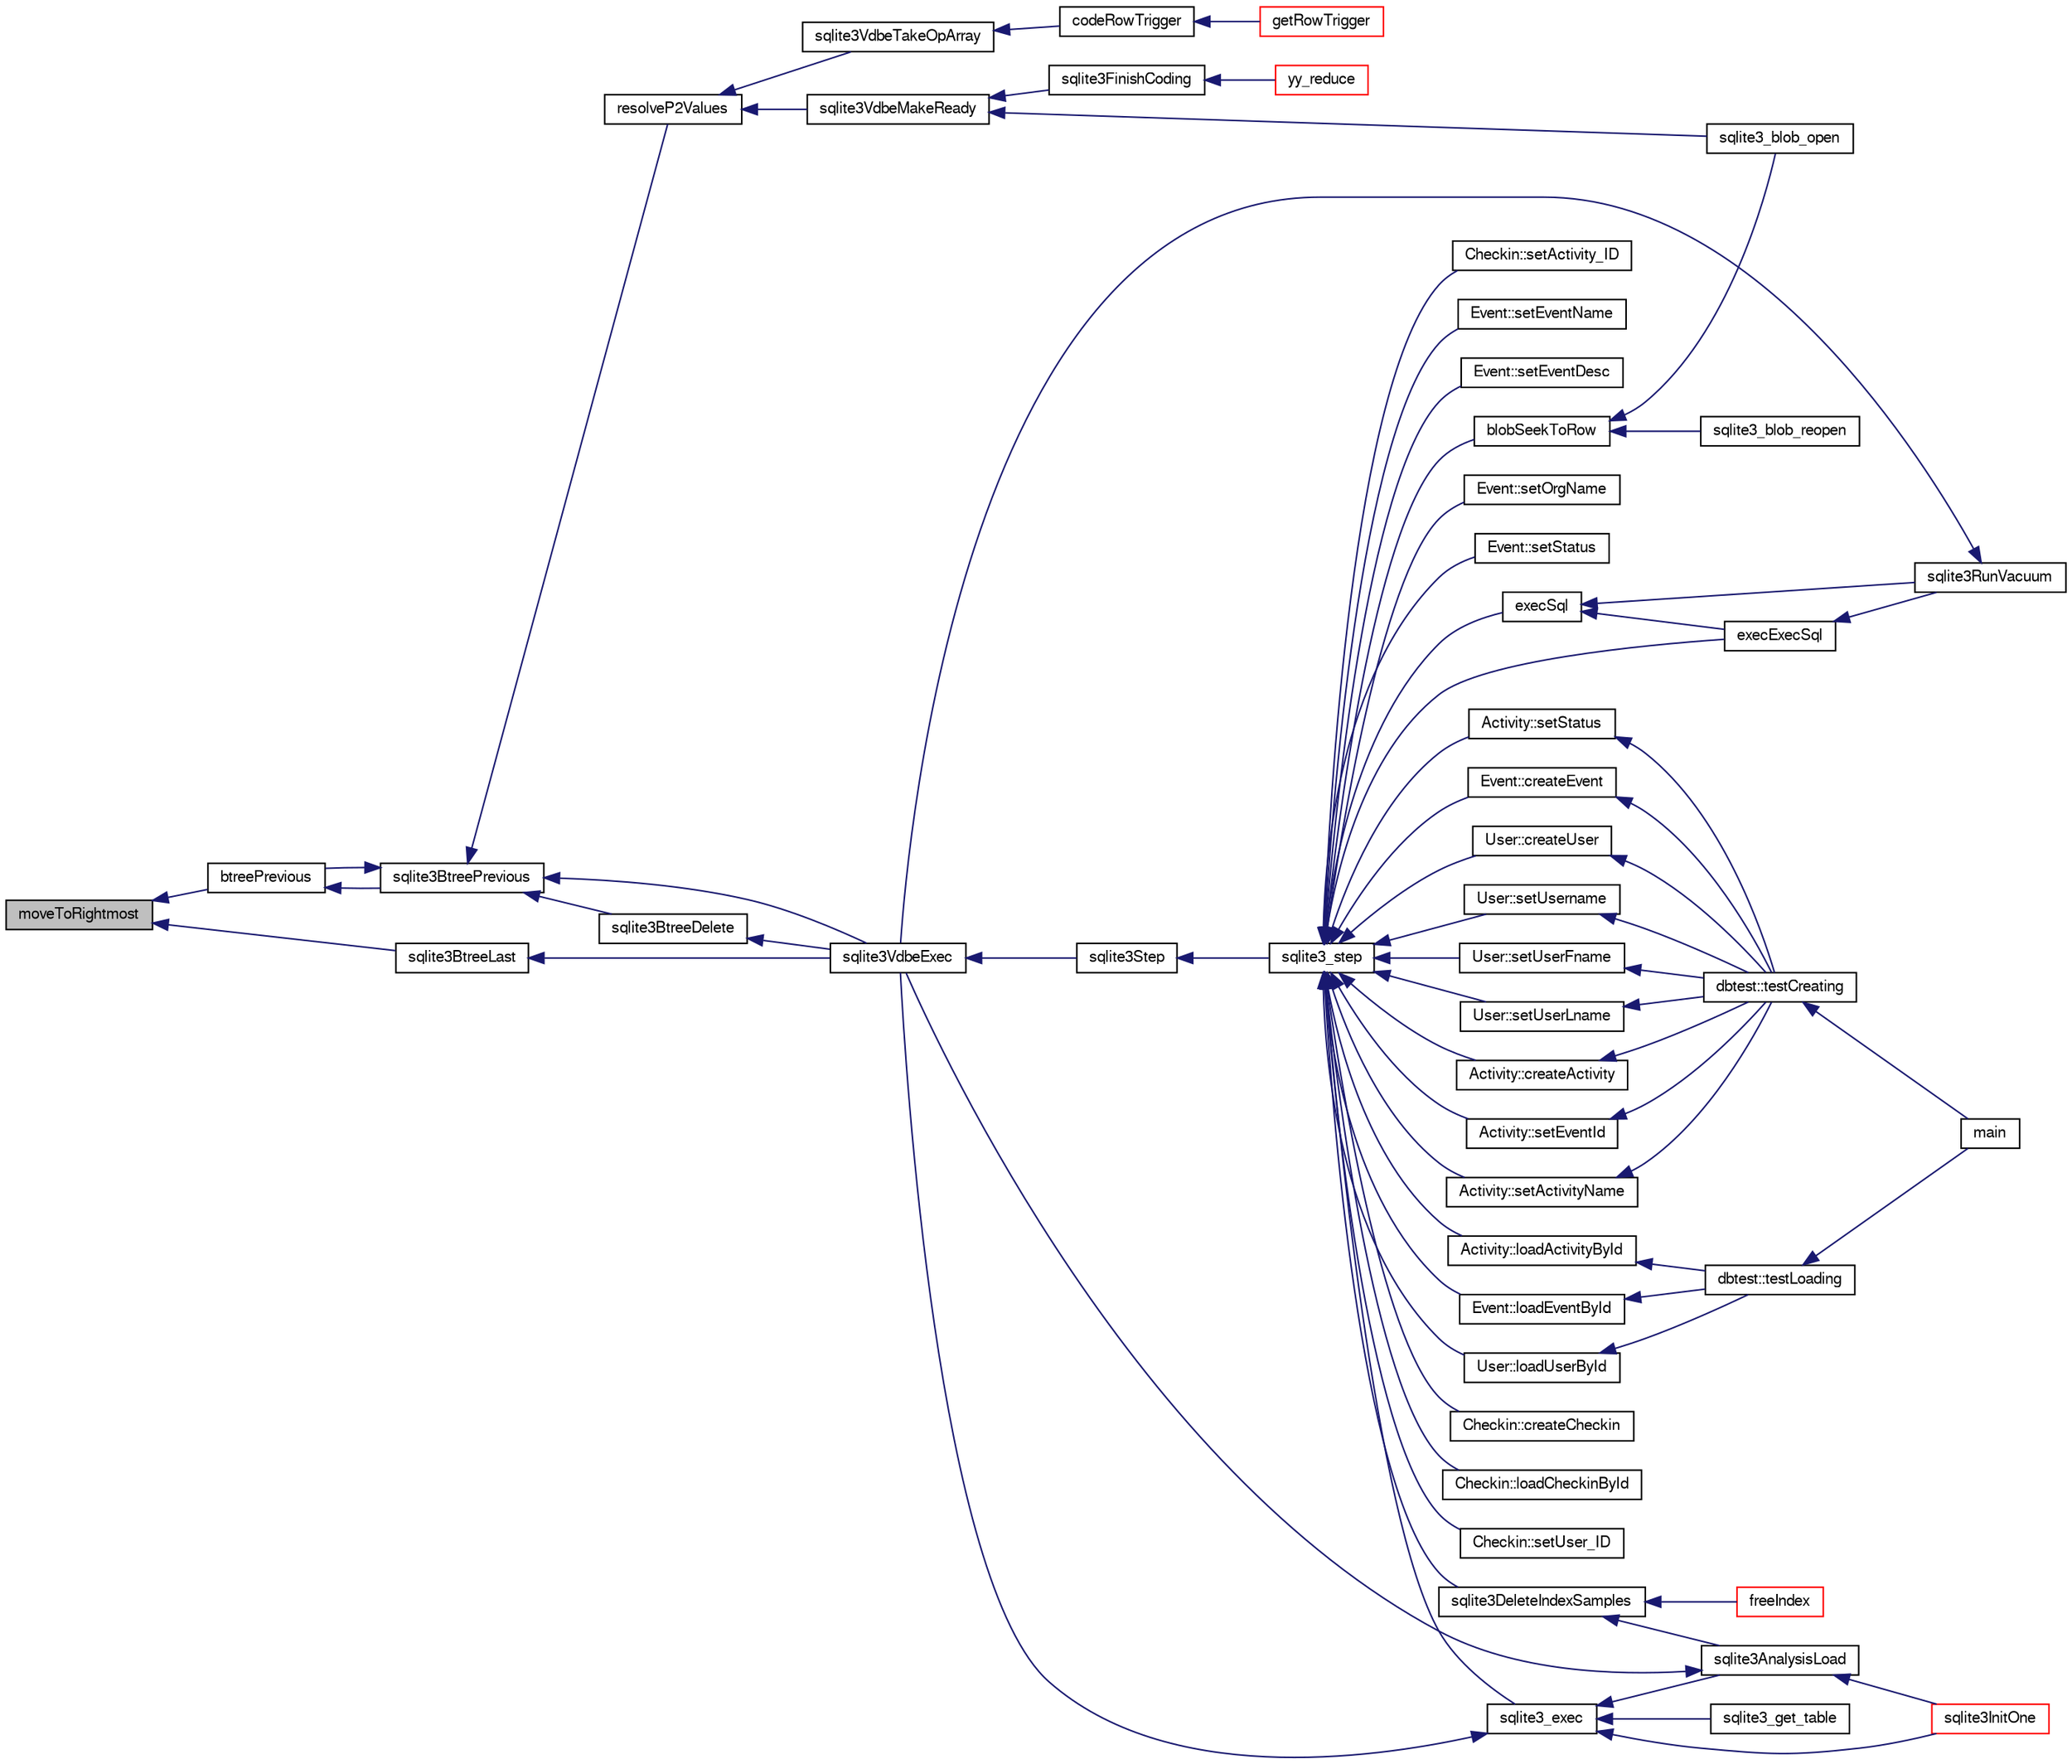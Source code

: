 digraph "moveToRightmost"
{
  edge [fontname="FreeSans",fontsize="10",labelfontname="FreeSans",labelfontsize="10"];
  node [fontname="FreeSans",fontsize="10",shape=record];
  rankdir="LR";
  Node171760 [label="moveToRightmost",height=0.2,width=0.4,color="black", fillcolor="grey75", style="filled", fontcolor="black"];
  Node171760 -> Node171761 [dir="back",color="midnightblue",fontsize="10",style="solid",fontname="FreeSans"];
  Node171761 [label="sqlite3BtreeLast",height=0.2,width=0.4,color="black", fillcolor="white", style="filled",URL="$sqlite3_8c.html#a2ce629e6262037373b2dc2e3caf474c0"];
  Node171761 -> Node171762 [dir="back",color="midnightblue",fontsize="10",style="solid",fontname="FreeSans"];
  Node171762 [label="sqlite3VdbeExec",height=0.2,width=0.4,color="black", fillcolor="white", style="filled",URL="$sqlite3_8c.html#a8ce40a614bdc56719c4d642b1e4dfb21"];
  Node171762 -> Node171763 [dir="back",color="midnightblue",fontsize="10",style="solid",fontname="FreeSans"];
  Node171763 [label="sqlite3Step",height=0.2,width=0.4,color="black", fillcolor="white", style="filled",URL="$sqlite3_8c.html#a3f2872e873e2758a4beedad1d5113554"];
  Node171763 -> Node171764 [dir="back",color="midnightblue",fontsize="10",style="solid",fontname="FreeSans"];
  Node171764 [label="sqlite3_step",height=0.2,width=0.4,color="black", fillcolor="white", style="filled",URL="$sqlite3_8h.html#ac1e491ce36b7471eb28387f7d3c74334"];
  Node171764 -> Node171765 [dir="back",color="midnightblue",fontsize="10",style="solid",fontname="FreeSans"];
  Node171765 [label="Activity::createActivity",height=0.2,width=0.4,color="black", fillcolor="white", style="filled",URL="$classActivity.html#a813cc5e52c14ab49b39014c134e3425b"];
  Node171765 -> Node171766 [dir="back",color="midnightblue",fontsize="10",style="solid",fontname="FreeSans"];
  Node171766 [label="dbtest::testCreating",height=0.2,width=0.4,color="black", fillcolor="white", style="filled",URL="$classdbtest.html#a8193e88a7df657069c8a6bd09c8243b7"];
  Node171766 -> Node171767 [dir="back",color="midnightblue",fontsize="10",style="solid",fontname="FreeSans"];
  Node171767 [label="main",height=0.2,width=0.4,color="black", fillcolor="white", style="filled",URL="$test_8cpp.html#ae66f6b31b5ad750f1fe042a706a4e3d4"];
  Node171764 -> Node171768 [dir="back",color="midnightblue",fontsize="10",style="solid",fontname="FreeSans"];
  Node171768 [label="Activity::loadActivityById",height=0.2,width=0.4,color="black", fillcolor="white", style="filled",URL="$classActivity.html#abe4ffb4f08a47212ebf9013259d9e7fd"];
  Node171768 -> Node171769 [dir="back",color="midnightblue",fontsize="10",style="solid",fontname="FreeSans"];
  Node171769 [label="dbtest::testLoading",height=0.2,width=0.4,color="black", fillcolor="white", style="filled",URL="$classdbtest.html#a6f98d82a2c8e2b9040848763504ddae1"];
  Node171769 -> Node171767 [dir="back",color="midnightblue",fontsize="10",style="solid",fontname="FreeSans"];
  Node171764 -> Node171770 [dir="back",color="midnightblue",fontsize="10",style="solid",fontname="FreeSans"];
  Node171770 [label="Activity::setEventId",height=0.2,width=0.4,color="black", fillcolor="white", style="filled",URL="$classActivity.html#adb1d0fd0d08f473e068f0a4086bfa9ca"];
  Node171770 -> Node171766 [dir="back",color="midnightblue",fontsize="10",style="solid",fontname="FreeSans"];
  Node171764 -> Node171771 [dir="back",color="midnightblue",fontsize="10",style="solid",fontname="FreeSans"];
  Node171771 [label="Activity::setActivityName",height=0.2,width=0.4,color="black", fillcolor="white", style="filled",URL="$classActivity.html#a62dc3737b33915a36086f9dd26d16a81"];
  Node171771 -> Node171766 [dir="back",color="midnightblue",fontsize="10",style="solid",fontname="FreeSans"];
  Node171764 -> Node171772 [dir="back",color="midnightblue",fontsize="10",style="solid",fontname="FreeSans"];
  Node171772 [label="Activity::setStatus",height=0.2,width=0.4,color="black", fillcolor="white", style="filled",URL="$classActivity.html#af618135a7738f4d2a7ee147a8ef912ea"];
  Node171772 -> Node171766 [dir="back",color="midnightblue",fontsize="10",style="solid",fontname="FreeSans"];
  Node171764 -> Node171773 [dir="back",color="midnightblue",fontsize="10",style="solid",fontname="FreeSans"];
  Node171773 [label="Checkin::createCheckin",height=0.2,width=0.4,color="black", fillcolor="white", style="filled",URL="$classCheckin.html#a4e40acdf7fff0e607f6de4f24f3a163c"];
  Node171764 -> Node171774 [dir="back",color="midnightblue",fontsize="10",style="solid",fontname="FreeSans"];
  Node171774 [label="Checkin::loadCheckinById",height=0.2,width=0.4,color="black", fillcolor="white", style="filled",URL="$classCheckin.html#a3461f70ea6c68475225f2a07f78a21e0"];
  Node171764 -> Node171775 [dir="back",color="midnightblue",fontsize="10",style="solid",fontname="FreeSans"];
  Node171775 [label="Checkin::setUser_ID",height=0.2,width=0.4,color="black", fillcolor="white", style="filled",URL="$classCheckin.html#a76ab640f4f912876dbebf183db5359c6"];
  Node171764 -> Node171776 [dir="back",color="midnightblue",fontsize="10",style="solid",fontname="FreeSans"];
  Node171776 [label="Checkin::setActivity_ID",height=0.2,width=0.4,color="black", fillcolor="white", style="filled",URL="$classCheckin.html#ab2ff3ec2604ec73a42af25874a00b232"];
  Node171764 -> Node171777 [dir="back",color="midnightblue",fontsize="10",style="solid",fontname="FreeSans"];
  Node171777 [label="Event::createEvent",height=0.2,width=0.4,color="black", fillcolor="white", style="filled",URL="$classEvent.html#a77adb9f4a46ffb32c2d931f0691f5903"];
  Node171777 -> Node171766 [dir="back",color="midnightblue",fontsize="10",style="solid",fontname="FreeSans"];
  Node171764 -> Node171778 [dir="back",color="midnightblue",fontsize="10",style="solid",fontname="FreeSans"];
  Node171778 [label="Event::loadEventById",height=0.2,width=0.4,color="black", fillcolor="white", style="filled",URL="$classEvent.html#afa66cea33f722dbeecb69cc98fdea055"];
  Node171778 -> Node171769 [dir="back",color="midnightblue",fontsize="10",style="solid",fontname="FreeSans"];
  Node171764 -> Node171779 [dir="back",color="midnightblue",fontsize="10",style="solid",fontname="FreeSans"];
  Node171779 [label="Event::setEventName",height=0.2,width=0.4,color="black", fillcolor="white", style="filled",URL="$classEvent.html#a10596b6ca077df05184e30d62b08729d"];
  Node171764 -> Node171780 [dir="back",color="midnightblue",fontsize="10",style="solid",fontname="FreeSans"];
  Node171780 [label="Event::setEventDesc",height=0.2,width=0.4,color="black", fillcolor="white", style="filled",URL="$classEvent.html#ae36b8377dcae792f1c5c4726024c981b"];
  Node171764 -> Node171781 [dir="back",color="midnightblue",fontsize="10",style="solid",fontname="FreeSans"];
  Node171781 [label="Event::setOrgName",height=0.2,width=0.4,color="black", fillcolor="white", style="filled",URL="$classEvent.html#a19aac0f776bd764563a54977656cf680"];
  Node171764 -> Node171782 [dir="back",color="midnightblue",fontsize="10",style="solid",fontname="FreeSans"];
  Node171782 [label="Event::setStatus",height=0.2,width=0.4,color="black", fillcolor="white", style="filled",URL="$classEvent.html#ab0a6b9285af0f4172eb841e2b80f8972"];
  Node171764 -> Node171783 [dir="back",color="midnightblue",fontsize="10",style="solid",fontname="FreeSans"];
  Node171783 [label="blobSeekToRow",height=0.2,width=0.4,color="black", fillcolor="white", style="filled",URL="$sqlite3_8c.html#afff57e13332b98c8a44a7cebe38962ab"];
  Node171783 -> Node171784 [dir="back",color="midnightblue",fontsize="10",style="solid",fontname="FreeSans"];
  Node171784 [label="sqlite3_blob_open",height=0.2,width=0.4,color="black", fillcolor="white", style="filled",URL="$sqlite3_8h.html#adb8ad839a5bdd62a43785132bc7dd518"];
  Node171783 -> Node171785 [dir="back",color="midnightblue",fontsize="10",style="solid",fontname="FreeSans"];
  Node171785 [label="sqlite3_blob_reopen",height=0.2,width=0.4,color="black", fillcolor="white", style="filled",URL="$sqlite3_8h.html#abc77c24fdc0150138490359a94360f7e"];
  Node171764 -> Node171786 [dir="back",color="midnightblue",fontsize="10",style="solid",fontname="FreeSans"];
  Node171786 [label="sqlite3DeleteIndexSamples",height=0.2,width=0.4,color="black", fillcolor="white", style="filled",URL="$sqlite3_8c.html#aaeda0302fbf61397ec009f65bed047ef"];
  Node171786 -> Node171787 [dir="back",color="midnightblue",fontsize="10",style="solid",fontname="FreeSans"];
  Node171787 [label="sqlite3AnalysisLoad",height=0.2,width=0.4,color="black", fillcolor="white", style="filled",URL="$sqlite3_8c.html#a48a2301c27e1d3d68708b9b8761b5a01"];
  Node171787 -> Node171762 [dir="back",color="midnightblue",fontsize="10",style="solid",fontname="FreeSans"];
  Node171787 -> Node171788 [dir="back",color="midnightblue",fontsize="10",style="solid",fontname="FreeSans"];
  Node171788 [label="sqlite3InitOne",height=0.2,width=0.4,color="red", fillcolor="white", style="filled",URL="$sqlite3_8c.html#ac4318b25df65269906b0379251fe9b85"];
  Node171786 -> Node171889 [dir="back",color="midnightblue",fontsize="10",style="solid",fontname="FreeSans"];
  Node171889 [label="freeIndex",height=0.2,width=0.4,color="red", fillcolor="white", style="filled",URL="$sqlite3_8c.html#a00907c99c18d5bcb9d0b38c077146c31"];
  Node171764 -> Node171955 [dir="back",color="midnightblue",fontsize="10",style="solid",fontname="FreeSans"];
  Node171955 [label="sqlite3_exec",height=0.2,width=0.4,color="black", fillcolor="white", style="filled",URL="$sqlite3_8h.html#a97487ec8150e0bcc8fa392ab8f0e24db"];
  Node171955 -> Node171762 [dir="back",color="midnightblue",fontsize="10",style="solid",fontname="FreeSans"];
  Node171955 -> Node171787 [dir="back",color="midnightblue",fontsize="10",style="solid",fontname="FreeSans"];
  Node171955 -> Node171788 [dir="back",color="midnightblue",fontsize="10",style="solid",fontname="FreeSans"];
  Node171955 -> Node171956 [dir="back",color="midnightblue",fontsize="10",style="solid",fontname="FreeSans"];
  Node171956 [label="sqlite3_get_table",height=0.2,width=0.4,color="black", fillcolor="white", style="filled",URL="$sqlite3_8h.html#a5effeac4e12df57beaa35c5be1f61579"];
  Node171764 -> Node171946 [dir="back",color="midnightblue",fontsize="10",style="solid",fontname="FreeSans"];
  Node171946 [label="execSql",height=0.2,width=0.4,color="black", fillcolor="white", style="filled",URL="$sqlite3_8c.html#a7d16651b98a110662f4c265eff0246cb"];
  Node171946 -> Node171947 [dir="back",color="midnightblue",fontsize="10",style="solid",fontname="FreeSans"];
  Node171947 [label="execExecSql",height=0.2,width=0.4,color="black", fillcolor="white", style="filled",URL="$sqlite3_8c.html#ac1be09a6c047f21133d16378d301e0d4"];
  Node171947 -> Node171948 [dir="back",color="midnightblue",fontsize="10",style="solid",fontname="FreeSans"];
  Node171948 [label="sqlite3RunVacuum",height=0.2,width=0.4,color="black", fillcolor="white", style="filled",URL="$sqlite3_8c.html#a5e83ddc7b3e7e8e79ad5d1fc92de1d2f"];
  Node171948 -> Node171762 [dir="back",color="midnightblue",fontsize="10",style="solid",fontname="FreeSans"];
  Node171946 -> Node171948 [dir="back",color="midnightblue",fontsize="10",style="solid",fontname="FreeSans"];
  Node171764 -> Node171947 [dir="back",color="midnightblue",fontsize="10",style="solid",fontname="FreeSans"];
  Node171764 -> Node171949 [dir="back",color="midnightblue",fontsize="10",style="solid",fontname="FreeSans"];
  Node171949 [label="User::createUser",height=0.2,width=0.4,color="black", fillcolor="white", style="filled",URL="$classUser.html#a22ed673939e8cc0a136130b809bba513"];
  Node171949 -> Node171766 [dir="back",color="midnightblue",fontsize="10",style="solid",fontname="FreeSans"];
  Node171764 -> Node171950 [dir="back",color="midnightblue",fontsize="10",style="solid",fontname="FreeSans"];
  Node171950 [label="User::loadUserById",height=0.2,width=0.4,color="black", fillcolor="white", style="filled",URL="$classUser.html#a863377665b7fb83c5547dcf9727f5092"];
  Node171950 -> Node171769 [dir="back",color="midnightblue",fontsize="10",style="solid",fontname="FreeSans"];
  Node171764 -> Node171951 [dir="back",color="midnightblue",fontsize="10",style="solid",fontname="FreeSans"];
  Node171951 [label="User::setUsername",height=0.2,width=0.4,color="black", fillcolor="white", style="filled",URL="$classUser.html#aa0497022a136cb78de785b0a39ae60b1"];
  Node171951 -> Node171766 [dir="back",color="midnightblue",fontsize="10",style="solid",fontname="FreeSans"];
  Node171764 -> Node171952 [dir="back",color="midnightblue",fontsize="10",style="solid",fontname="FreeSans"];
  Node171952 [label="User::setUserFname",height=0.2,width=0.4,color="black", fillcolor="white", style="filled",URL="$classUser.html#a72657eb55cd0ca437b4841a43f19912f"];
  Node171952 -> Node171766 [dir="back",color="midnightblue",fontsize="10",style="solid",fontname="FreeSans"];
  Node171764 -> Node171953 [dir="back",color="midnightblue",fontsize="10",style="solid",fontname="FreeSans"];
  Node171953 [label="User::setUserLname",height=0.2,width=0.4,color="black", fillcolor="white", style="filled",URL="$classUser.html#aa25973387e5afe1aa6f60dd6545e33b5"];
  Node171953 -> Node171766 [dir="back",color="midnightblue",fontsize="10",style="solid",fontname="FreeSans"];
  Node171760 -> Node172023 [dir="back",color="midnightblue",fontsize="10",style="solid",fontname="FreeSans"];
  Node172023 [label="btreePrevious",height=0.2,width=0.4,color="black", fillcolor="white", style="filled",URL="$sqlite3_8c.html#a6b41260c8b5d49d50962296ee829b244"];
  Node172023 -> Node172024 [dir="back",color="midnightblue",fontsize="10",style="solid",fontname="FreeSans"];
  Node172024 [label="sqlite3BtreePrevious",height=0.2,width=0.4,color="black", fillcolor="white", style="filled",URL="$sqlite3_8c.html#a1fc0a28b4147df5a1277a35da9a004df"];
  Node172024 -> Node172023 [dir="back",color="midnightblue",fontsize="10",style="solid",fontname="FreeSans"];
  Node172024 -> Node172025 [dir="back",color="midnightblue",fontsize="10",style="solid",fontname="FreeSans"];
  Node172025 [label="sqlite3BtreeDelete",height=0.2,width=0.4,color="black", fillcolor="white", style="filled",URL="$sqlite3_8c.html#a65c40cd7ec987dbd25392a180f388fe7"];
  Node172025 -> Node171762 [dir="back",color="midnightblue",fontsize="10",style="solid",fontname="FreeSans"];
  Node172024 -> Node172026 [dir="back",color="midnightblue",fontsize="10",style="solid",fontname="FreeSans"];
  Node172026 [label="resolveP2Values",height=0.2,width=0.4,color="black", fillcolor="white", style="filled",URL="$sqlite3_8c.html#a9aa9c7da468f7325e427e599812b92ab"];
  Node172026 -> Node172027 [dir="back",color="midnightblue",fontsize="10",style="solid",fontname="FreeSans"];
  Node172027 [label="sqlite3VdbeTakeOpArray",height=0.2,width=0.4,color="black", fillcolor="white", style="filled",URL="$sqlite3_8c.html#a1f7b118692db626cff3d33803d463103"];
  Node172027 -> Node171810 [dir="back",color="midnightblue",fontsize="10",style="solid",fontname="FreeSans"];
  Node171810 [label="codeRowTrigger",height=0.2,width=0.4,color="black", fillcolor="white", style="filled",URL="$sqlite3_8c.html#a463cea5aaaf388b560b206570a0022fc"];
  Node171810 -> Node171811 [dir="back",color="midnightblue",fontsize="10",style="solid",fontname="FreeSans"];
  Node171811 [label="getRowTrigger",height=0.2,width=0.4,color="red", fillcolor="white", style="filled",URL="$sqlite3_8c.html#a69626ef20b540d1a2b19cf56f3f45689"];
  Node172026 -> Node172028 [dir="back",color="midnightblue",fontsize="10",style="solid",fontname="FreeSans"];
  Node172028 [label="sqlite3VdbeMakeReady",height=0.2,width=0.4,color="black", fillcolor="white", style="filled",URL="$sqlite3_8c.html#a04b3e310d0717c70e36c56429eda8368"];
  Node172028 -> Node171784 [dir="back",color="midnightblue",fontsize="10",style="solid",fontname="FreeSans"];
  Node172028 -> Node171862 [dir="back",color="midnightblue",fontsize="10",style="solid",fontname="FreeSans"];
  Node171862 [label="sqlite3FinishCoding",height=0.2,width=0.4,color="black", fillcolor="white", style="filled",URL="$sqlite3_8c.html#a651bc5b446c276c092705856d995b278"];
  Node171862 -> Node171792 [dir="back",color="midnightblue",fontsize="10",style="solid",fontname="FreeSans"];
  Node171792 [label="yy_reduce",height=0.2,width=0.4,color="red", fillcolor="white", style="filled",URL="$sqlite3_8c.html#a7c419a9b25711c666a9a2449ef377f14"];
  Node172024 -> Node171762 [dir="back",color="midnightblue",fontsize="10",style="solid",fontname="FreeSans"];
}
